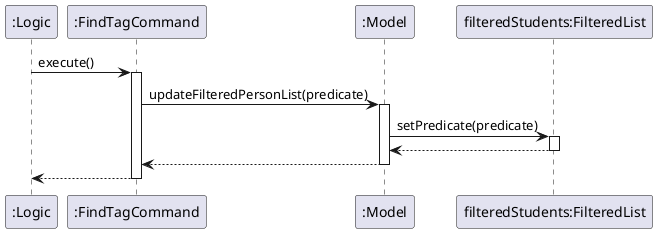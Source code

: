 @startuml
":Logic" -> ":FindTagCommand" : execute()
activate ":FindTagCommand"
":FindTagCommand" -> ":Model" : updateFilteredPersonList(predicate)
activate ":Model"
":Model" -> "filteredStudents:FilteredList" : setPredicate(predicate)
activate "filteredStudents:FilteredList"
return
return
return
@enduml
